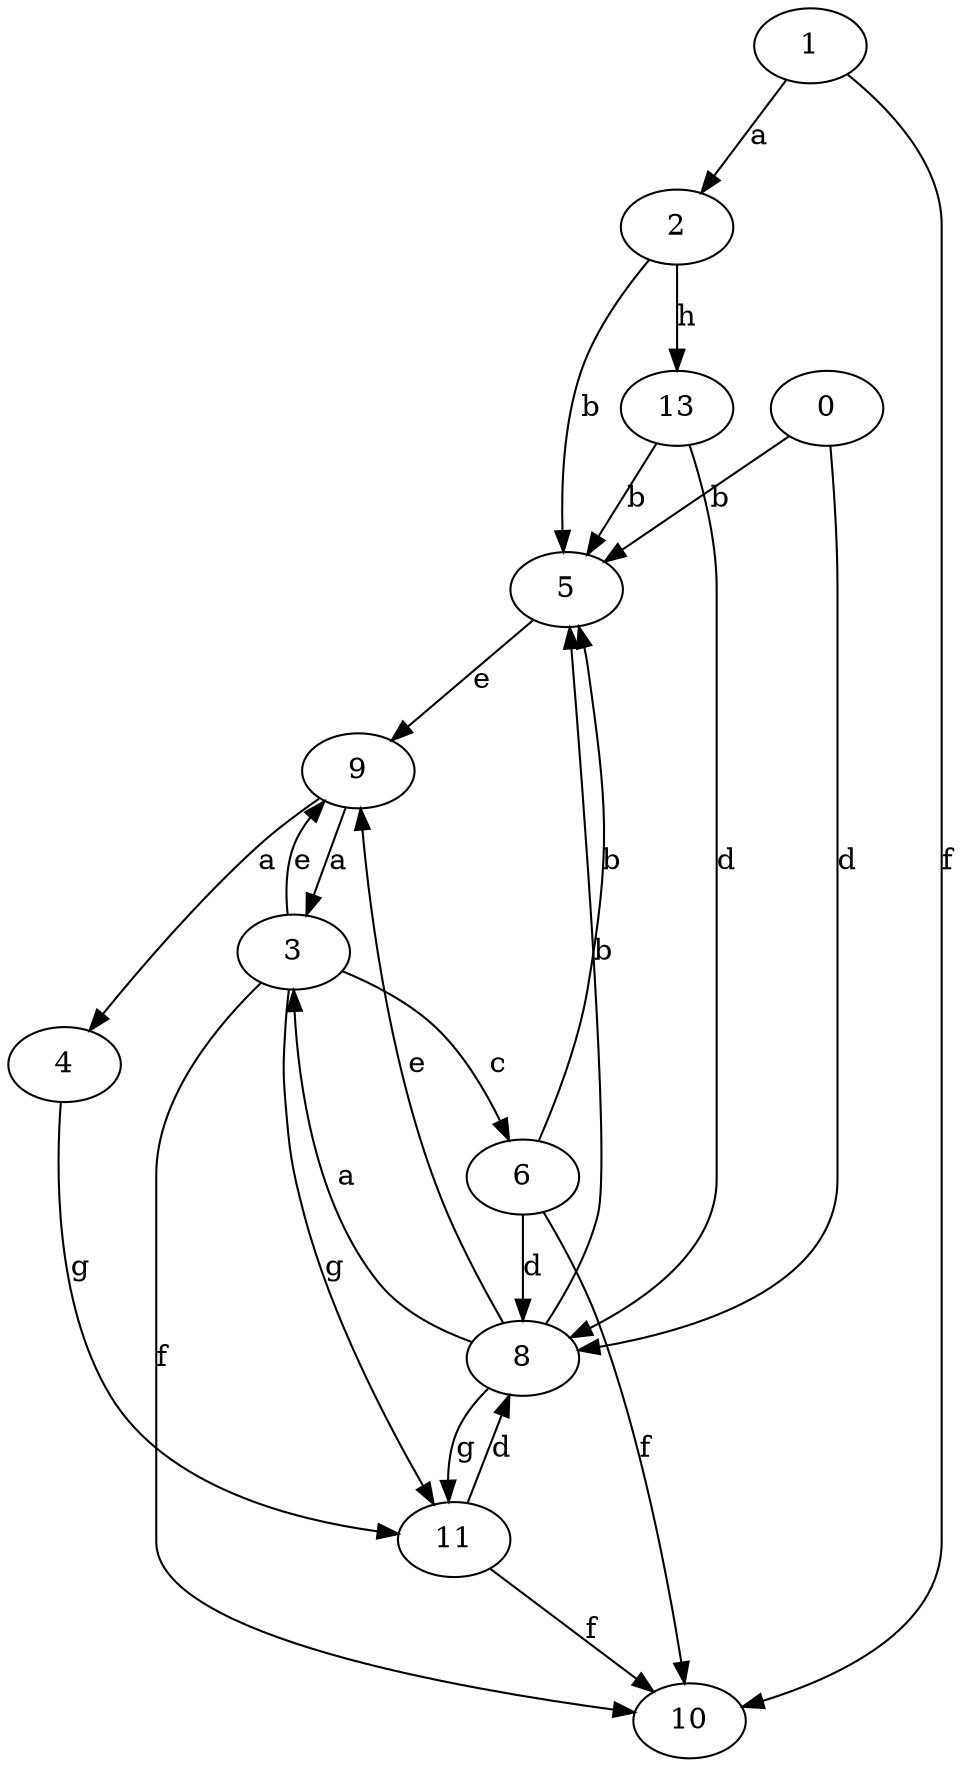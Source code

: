 strict digraph  {
2;
3;
4;
5;
6;
0;
8;
9;
10;
1;
11;
13;
2 -> 5  [label=b];
2 -> 13  [label=h];
3 -> 6  [label=c];
3 -> 9  [label=e];
3 -> 10  [label=f];
3 -> 11  [label=g];
4 -> 11  [label=g];
5 -> 9  [label=e];
6 -> 5  [label=b];
6 -> 8  [label=d];
6 -> 10  [label=f];
0 -> 5  [label=b];
0 -> 8  [label=d];
8 -> 3  [label=a];
8 -> 5  [label=b];
8 -> 9  [label=e];
8 -> 11  [label=g];
9 -> 3  [label=a];
9 -> 4  [label=a];
1 -> 2  [label=a];
1 -> 10  [label=f];
11 -> 8  [label=d];
11 -> 10  [label=f];
13 -> 5  [label=b];
13 -> 8  [label=d];
}
